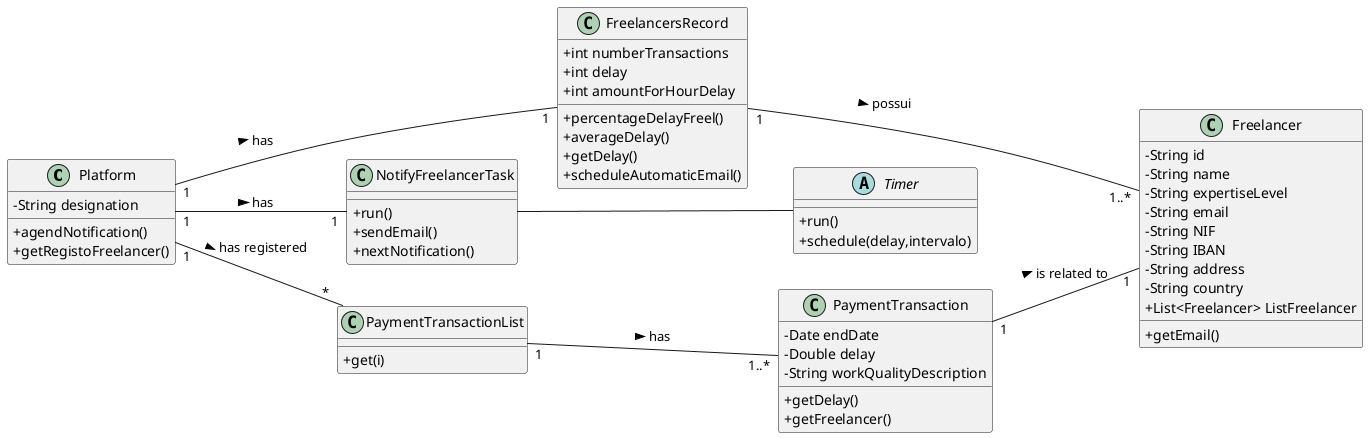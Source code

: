 @startuml
skinparam classAttributeIconSize 0
left to right direction

class Platform {
  -String designation
  +agendNotification()
  +getRegistoFreelancer()
}

class FreelancersRecord{
  +int numberTransactions
  +int delay
  +int amountForHourDelay
  +percentageDelayFreel()
  +averageDelay()
  +getDelay()
  +scheduleAutomaticEmail()
}

abstract Timer {
  +run()
  +schedule(delay,intervalo)
}

class NotifyFreelancerTask {
  +run() 
  +sendEmail()
  +nextNotification()
}

class Freelancer {
  -String id
  -String name
  -String expertiseLevel
  -String email
  -String NIF
  -String IBAN
  -String address
  -String country
  +getEmail()
  +List<Freelancer> ListFreelancer
  }

class PaymentTransaction{
 -Date endDate
 -Double delay
 -String workQualityDescription
  +getDelay()
  +getFreelancer()
}

class PaymentTransactionList {
  +get(i) 
}


Platform "1" -- "*" PaymentTransactionList : has registered >
Platform "1" -- "1" NotifyFreelancerTask : has >
Platform "1" -- "1" FreelancersRecord : has >

NotifyFreelancerTask  --  Timer 

FreelancersRecord "1" -- "1..*" Freelancer : possui >

PaymentTransaction "1" -- "1" Freelancer: is related to >

PaymentTransactionList "1" -- "1..*" PaymentTransaction : has >


@enduml